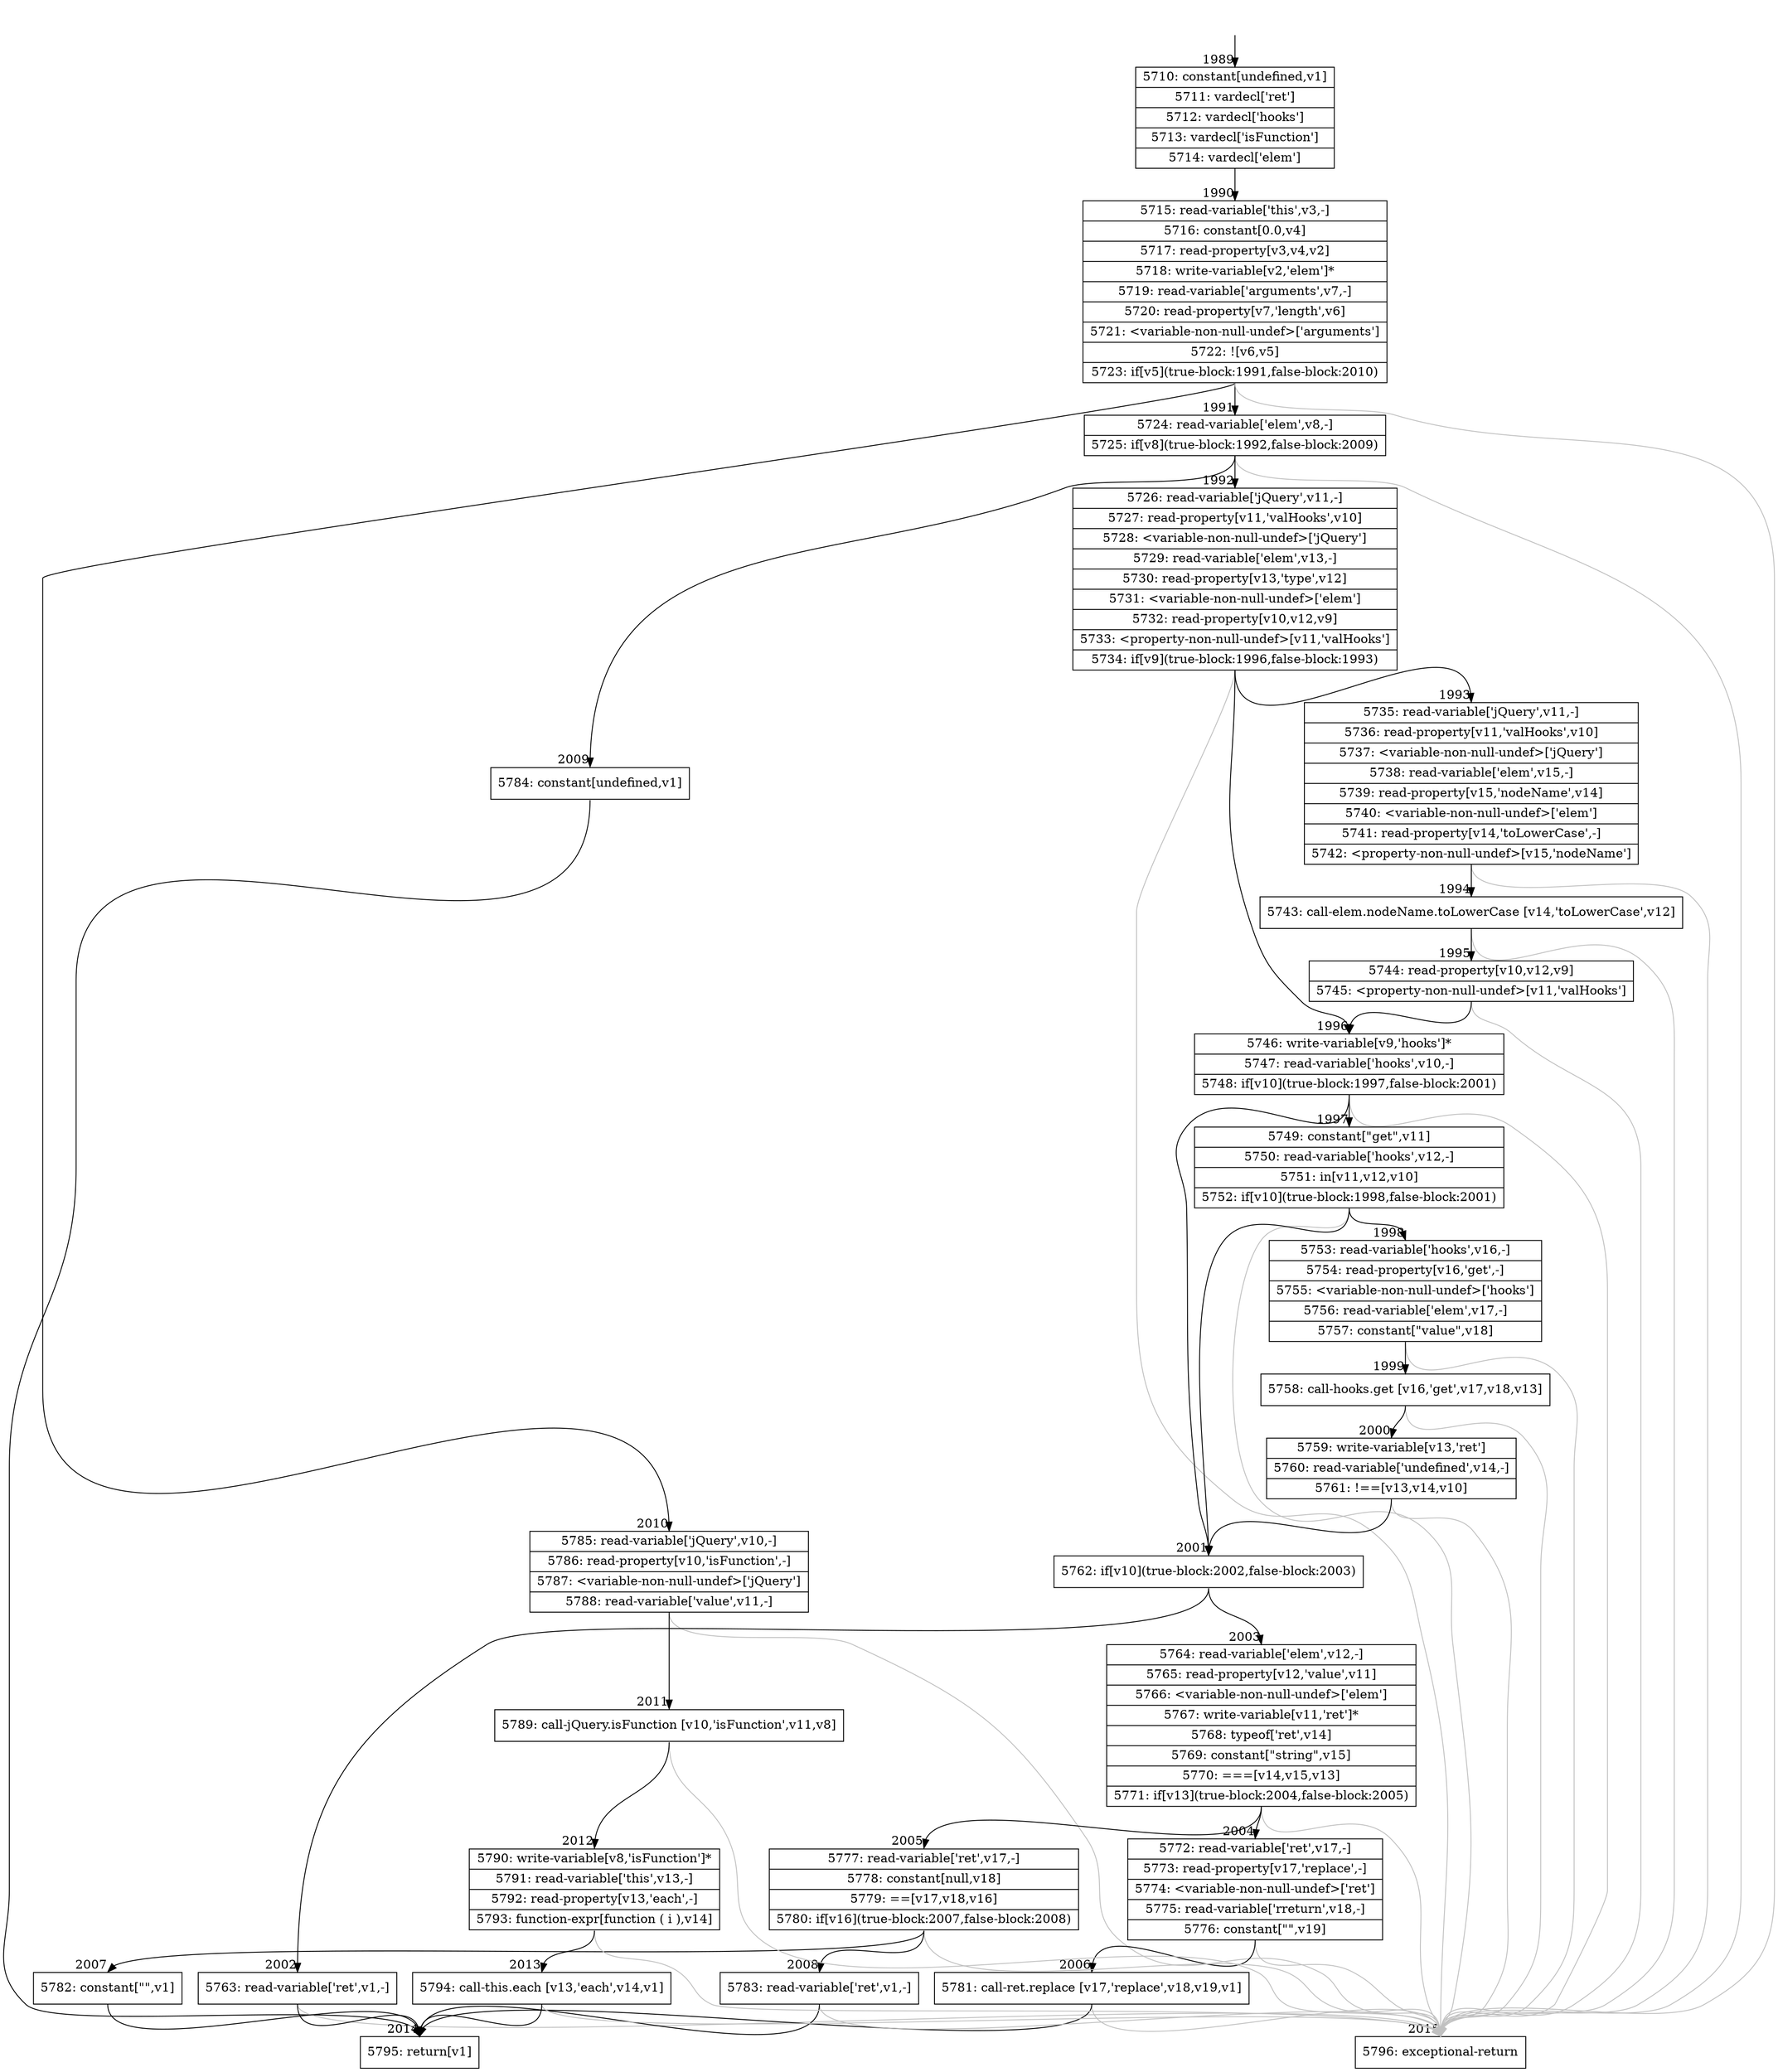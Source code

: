 digraph {
rankdir="TD"
BB_entry137[shape=none,label=""];
BB_entry137 -> BB1989 [tailport=s, headport=n, headlabel="    1989"]
BB1989 [shape=record label="{5710: constant[undefined,v1]|5711: vardecl['ret']|5712: vardecl['hooks']|5713: vardecl['isFunction']|5714: vardecl['elem']}" ] 
BB1989 -> BB1990 [tailport=s, headport=n, headlabel="      1990"]
BB1990 [shape=record label="{5715: read-variable['this',v3,-]|5716: constant[0.0,v4]|5717: read-property[v3,v4,v2]|5718: write-variable[v2,'elem']*|5719: read-variable['arguments',v7,-]|5720: read-property[v7,'length',v6]|5721: \<variable-non-null-undef\>['arguments']|5722: ![v6,v5]|5723: if[v5](true-block:1991,false-block:2010)}" ] 
BB1990 -> BB1991 [tailport=s, headport=n, headlabel="      1991"]
BB1990 -> BB2010 [tailport=s, headport=n, headlabel="      2010"]
BB1990 -> BB2015 [tailport=s, headport=n, color=gray, headlabel="      2015"]
BB1991 [shape=record label="{5724: read-variable['elem',v8,-]|5725: if[v8](true-block:1992,false-block:2009)}" ] 
BB1991 -> BB1992 [tailport=s, headport=n, headlabel="      1992"]
BB1991 -> BB2009 [tailport=s, headport=n, headlabel="      2009"]
BB1991 -> BB2015 [tailport=s, headport=n, color=gray]
BB1992 [shape=record label="{5726: read-variable['jQuery',v11,-]|5727: read-property[v11,'valHooks',v10]|5728: \<variable-non-null-undef\>['jQuery']|5729: read-variable['elem',v13,-]|5730: read-property[v13,'type',v12]|5731: \<variable-non-null-undef\>['elem']|5732: read-property[v10,v12,v9]|5733: \<property-non-null-undef\>[v11,'valHooks']|5734: if[v9](true-block:1996,false-block:1993)}" ] 
BB1992 -> BB1996 [tailport=s, headport=n, headlabel="      1996"]
BB1992 -> BB1993 [tailport=s, headport=n, headlabel="      1993"]
BB1992 -> BB2015 [tailport=s, headport=n, color=gray]
BB1993 [shape=record label="{5735: read-variable['jQuery',v11,-]|5736: read-property[v11,'valHooks',v10]|5737: \<variable-non-null-undef\>['jQuery']|5738: read-variable['elem',v15,-]|5739: read-property[v15,'nodeName',v14]|5740: \<variable-non-null-undef\>['elem']|5741: read-property[v14,'toLowerCase',-]|5742: \<property-non-null-undef\>[v15,'nodeName']}" ] 
BB1993 -> BB1994 [tailport=s, headport=n, headlabel="      1994"]
BB1993 -> BB2015 [tailport=s, headport=n, color=gray]
BB1994 [shape=record label="{5743: call-elem.nodeName.toLowerCase [v14,'toLowerCase',v12]}" ] 
BB1994 -> BB1995 [tailport=s, headport=n, headlabel="      1995"]
BB1994 -> BB2015 [tailport=s, headport=n, color=gray]
BB1995 [shape=record label="{5744: read-property[v10,v12,v9]|5745: \<property-non-null-undef\>[v11,'valHooks']}" ] 
BB1995 -> BB1996 [tailport=s, headport=n]
BB1995 -> BB2015 [tailport=s, headport=n, color=gray]
BB1996 [shape=record label="{5746: write-variable[v9,'hooks']*|5747: read-variable['hooks',v10,-]|5748: if[v10](true-block:1997,false-block:2001)}" ] 
BB1996 -> BB2001 [tailport=s, headport=n, headlabel="      2001"]
BB1996 -> BB1997 [tailport=s, headport=n, headlabel="      1997"]
BB1996 -> BB2015 [tailport=s, headport=n, color=gray]
BB1997 [shape=record label="{5749: constant[\"get\",v11]|5750: read-variable['hooks',v12,-]|5751: in[v11,v12,v10]|5752: if[v10](true-block:1998,false-block:2001)}" ] 
BB1997 -> BB2001 [tailport=s, headport=n]
BB1997 -> BB1998 [tailport=s, headport=n, headlabel="      1998"]
BB1997 -> BB2015 [tailport=s, headport=n, color=gray]
BB1998 [shape=record label="{5753: read-variable['hooks',v16,-]|5754: read-property[v16,'get',-]|5755: \<variable-non-null-undef\>['hooks']|5756: read-variable['elem',v17,-]|5757: constant[\"value\",v18]}" ] 
BB1998 -> BB1999 [tailport=s, headport=n, headlabel="      1999"]
BB1998 -> BB2015 [tailport=s, headport=n, color=gray]
BB1999 [shape=record label="{5758: call-hooks.get [v16,'get',v17,v18,v13]}" ] 
BB1999 -> BB2000 [tailport=s, headport=n, headlabel="      2000"]
BB1999 -> BB2015 [tailport=s, headport=n, color=gray]
BB2000 [shape=record label="{5759: write-variable[v13,'ret']|5760: read-variable['undefined',v14,-]|5761: !==[v13,v14,v10]}" ] 
BB2000 -> BB2001 [tailport=s, headport=n]
BB2000 -> BB2015 [tailport=s, headport=n, color=gray]
BB2001 [shape=record label="{5762: if[v10](true-block:2002,false-block:2003)}" ] 
BB2001 -> BB2002 [tailport=s, headport=n, headlabel="      2002"]
BB2001 -> BB2003 [tailport=s, headport=n, headlabel="      2003"]
BB2002 [shape=record label="{5763: read-variable['ret',v1,-]}" ] 
BB2002 -> BB2014 [tailport=s, headport=n, headlabel="      2014"]
BB2002 -> BB2015 [tailport=s, headport=n, color=gray]
BB2003 [shape=record label="{5764: read-variable['elem',v12,-]|5765: read-property[v12,'value',v11]|5766: \<variable-non-null-undef\>['elem']|5767: write-variable[v11,'ret']*|5768: typeof['ret',v14]|5769: constant[\"string\",v15]|5770: ===[v14,v15,v13]|5771: if[v13](true-block:2004,false-block:2005)}" ] 
BB2003 -> BB2004 [tailport=s, headport=n, headlabel="      2004"]
BB2003 -> BB2005 [tailport=s, headport=n, headlabel="      2005"]
BB2003 -> BB2015 [tailport=s, headport=n, color=gray]
BB2004 [shape=record label="{5772: read-variable['ret',v17,-]|5773: read-property[v17,'replace',-]|5774: \<variable-non-null-undef\>['ret']|5775: read-variable['rreturn',v18,-]|5776: constant[\"\",v19]}" ] 
BB2004 -> BB2006 [tailport=s, headport=n, headlabel="      2006"]
BB2004 -> BB2015 [tailport=s, headport=n, color=gray]
BB2005 [shape=record label="{5777: read-variable['ret',v17,-]|5778: constant[null,v18]|5779: ==[v17,v18,v16]|5780: if[v16](true-block:2007,false-block:2008)}" ] 
BB2005 -> BB2007 [tailport=s, headport=n, headlabel="      2007"]
BB2005 -> BB2008 [tailport=s, headport=n, headlabel="      2008"]
BB2005 -> BB2015 [tailport=s, headport=n, color=gray]
BB2006 [shape=record label="{5781: call-ret.replace [v17,'replace',v18,v19,v1]}" ] 
BB2006 -> BB2014 [tailport=s, headport=n]
BB2006 -> BB2015 [tailport=s, headport=n, color=gray]
BB2007 [shape=record label="{5782: constant[\"\",v1]}" ] 
BB2007 -> BB2014 [tailport=s, headport=n]
BB2008 [shape=record label="{5783: read-variable['ret',v1,-]}" ] 
BB2008 -> BB2014 [tailport=s, headport=n]
BB2008 -> BB2015 [tailport=s, headport=n, color=gray]
BB2009 [shape=record label="{5784: constant[undefined,v1]}" ] 
BB2009 -> BB2014 [tailport=s, headport=n]
BB2010 [shape=record label="{5785: read-variable['jQuery',v10,-]|5786: read-property[v10,'isFunction',-]|5787: \<variable-non-null-undef\>['jQuery']|5788: read-variable['value',v11,-]}" ] 
BB2010 -> BB2011 [tailport=s, headport=n, headlabel="      2011"]
BB2010 -> BB2015 [tailport=s, headport=n, color=gray]
BB2011 [shape=record label="{5789: call-jQuery.isFunction [v10,'isFunction',v11,v8]}" ] 
BB2011 -> BB2012 [tailport=s, headport=n, headlabel="      2012"]
BB2011 -> BB2015 [tailport=s, headport=n, color=gray]
BB2012 [shape=record label="{5790: write-variable[v8,'isFunction']*|5791: read-variable['this',v13,-]|5792: read-property[v13,'each',-]|5793: function-expr[function ( i ),v14]}" ] 
BB2012 -> BB2013 [tailport=s, headport=n, headlabel="      2013"]
BB2012 -> BB2015 [tailport=s, headport=n, color=gray]
BB2013 [shape=record label="{5794: call-this.each [v13,'each',v14,v1]}" ] 
BB2013 -> BB2014 [tailport=s, headport=n]
BB2013 -> BB2015 [tailport=s, headport=n, color=gray]
BB2014 [shape=record label="{5795: return[v1]}" ] 
BB2015 [shape=record label="{5796: exceptional-return}" ] 
}
